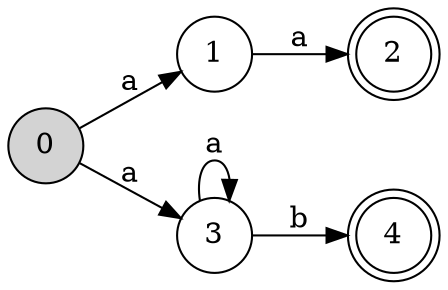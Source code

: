 digraph { 
    rankdir=LR; size="8,5" 
    node [shape=circle] 
    0 -> 1 [label="a"];
    1 -> 2 [label="a"];
    0 -> 3 [label="a"]; 
    3 -> 3 [label="a"]; 
    3 -> 4 [label="b"]; 
    2,4 [shape = doublecircle]
    0 [style = filled, fillcolor = lightgrey]
}
